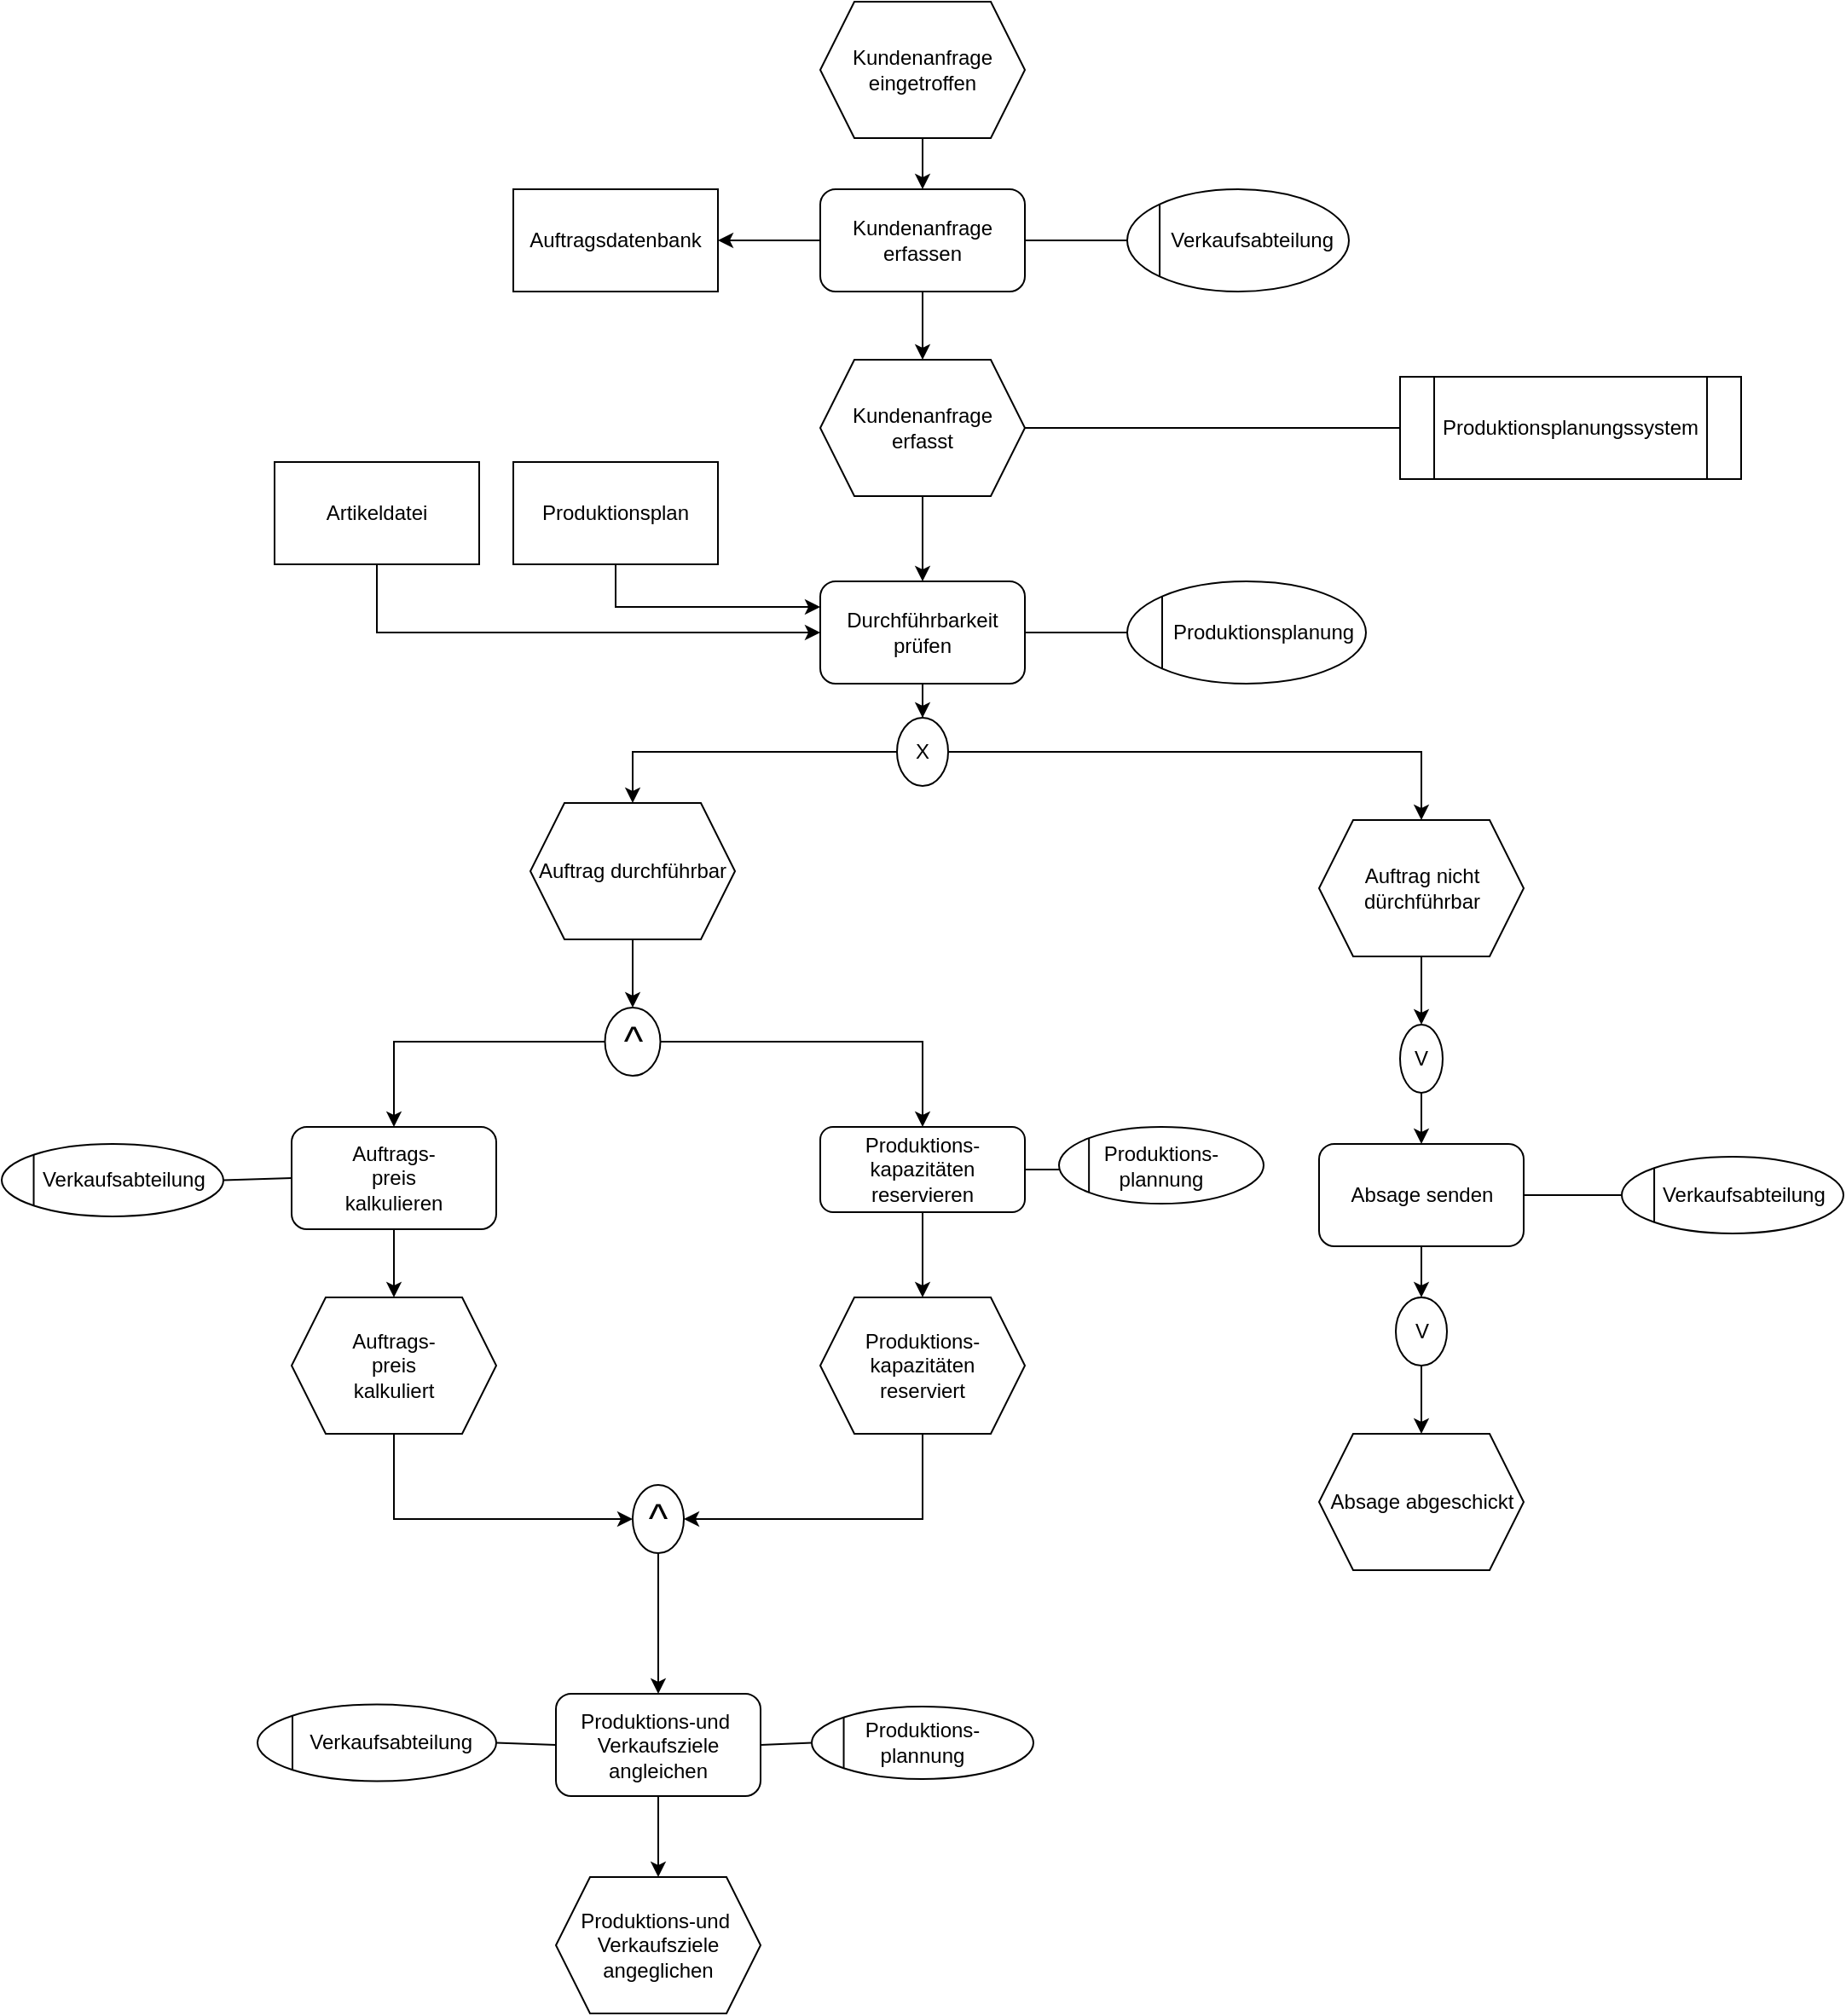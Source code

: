 <mxfile version="14.7.7" type="github"><diagram id="VJnUXhbjpdGkLwRrKh9C" name="Page-1"><mxGraphModel dx="2078" dy="524" grid="1" gridSize="10" guides="1" tooltips="1" connect="1" arrows="1" fold="1" page="1" pageScale="1" pageWidth="827" pageHeight="1169" math="0" shadow="0"><root><mxCell id="0"/><mxCell id="1" parent="0"/><mxCell id="gdb9QcLDyDwKz7civNa3-3" value="" style="edgeStyle=orthogonalEdgeStyle;rounded=0;orthogonalLoop=1;jettySize=auto;html=1;" edge="1" parent="1" source="gdb9QcLDyDwKz7civNa3-1" target="gdb9QcLDyDwKz7civNa3-2"><mxGeometry relative="1" as="geometry"/></mxCell><mxCell id="gdb9QcLDyDwKz7civNa3-1" value="Kundenanfrage eingetroffen" style="shape=hexagon;perimeter=hexagonPerimeter2;whiteSpace=wrap;html=1;fixedSize=1;" vertex="1" parent="1"><mxGeometry x="340" y="50" width="120" height="80" as="geometry"/></mxCell><mxCell id="gdb9QcLDyDwKz7civNa3-7" value="" style="edgeStyle=orthogonalEdgeStyle;rounded=0;orthogonalLoop=1;jettySize=auto;html=1;" edge="1" parent="1" source="gdb9QcLDyDwKz7civNa3-2" target="gdb9QcLDyDwKz7civNa3-6"><mxGeometry relative="1" as="geometry"/></mxCell><mxCell id="gdb9QcLDyDwKz7civNa3-46" value="" style="edgeStyle=orthogonalEdgeStyle;rounded=0;orthogonalLoop=1;jettySize=auto;html=1;" edge="1" parent="1" source="gdb9QcLDyDwKz7civNa3-2" target="gdb9QcLDyDwKz7civNa3-45"><mxGeometry relative="1" as="geometry"/></mxCell><mxCell id="gdb9QcLDyDwKz7civNa3-2" value="Kundenanfrage erfassen" style="rounded=1;whiteSpace=wrap;html=1;" vertex="1" parent="1"><mxGeometry x="340" y="160" width="120" height="60" as="geometry"/></mxCell><mxCell id="gdb9QcLDyDwKz7civNa3-42" value="" style="edgeStyle=orthogonalEdgeStyle;rounded=0;orthogonalLoop=1;jettySize=auto;html=1;entryX=0.5;entryY=0;entryDx=0;entryDy=0;" edge="1" parent="1" source="gdb9QcLDyDwKz7civNa3-6" target="gdb9QcLDyDwKz7civNa3-10"><mxGeometry relative="1" as="geometry"/></mxCell><mxCell id="gdb9QcLDyDwKz7civNa3-6" value="Kundenanfrage erfasst" style="shape=hexagon;perimeter=hexagonPerimeter2;whiteSpace=wrap;html=1;fixedSize=1;" vertex="1" parent="1"><mxGeometry x="340" y="260" width="120" height="80" as="geometry"/></mxCell><mxCell id="gdb9QcLDyDwKz7civNa3-15" value="" style="edgeStyle=orthogonalEdgeStyle;rounded=0;orthogonalLoop=1;jettySize=auto;html=1;" edge="1" parent="1" source="gdb9QcLDyDwKz7civNa3-10" target="gdb9QcLDyDwKz7civNa3-14"><mxGeometry relative="1" as="geometry"/></mxCell><mxCell id="gdb9QcLDyDwKz7civNa3-10" value="Durchführbarkeit prüfen" style="rounded=1;whiteSpace=wrap;html=1;" vertex="1" parent="1"><mxGeometry x="340" y="390" width="120" height="60" as="geometry"/></mxCell><mxCell id="gdb9QcLDyDwKz7civNa3-38" style="edgeStyle=orthogonalEdgeStyle;rounded=0;orthogonalLoop=1;jettySize=auto;html=1;entryX=0;entryY=0.25;entryDx=0;entryDy=0;exitX=0.5;exitY=1;exitDx=0;exitDy=0;" edge="1" parent="1" source="gdb9QcLDyDwKz7civNa3-11" target="gdb9QcLDyDwKz7civNa3-10"><mxGeometry relative="1" as="geometry"><mxPoint x="220" y="400" as="targetPoint"/></mxGeometry></mxCell><mxCell id="gdb9QcLDyDwKz7civNa3-11" value="Produktionsplan" style="rounded=0;whiteSpace=wrap;html=1;" vertex="1" parent="1"><mxGeometry x="160" y="320" width="120" height="60" as="geometry"/></mxCell><mxCell id="gdb9QcLDyDwKz7civNa3-39" style="edgeStyle=orthogonalEdgeStyle;rounded=0;orthogonalLoop=1;jettySize=auto;html=1;entryX=0;entryY=0.5;entryDx=0;entryDy=0;exitX=0.5;exitY=1;exitDx=0;exitDy=0;" edge="1" parent="1" source="gdb9QcLDyDwKz7civNa3-13" target="gdb9QcLDyDwKz7civNa3-10"><mxGeometry relative="1" as="geometry"><mxPoint x="80" y="410" as="targetPoint"/></mxGeometry></mxCell><mxCell id="gdb9QcLDyDwKz7civNa3-13" value="Artikeldatei" style="rounded=0;whiteSpace=wrap;html=1;" vertex="1" parent="1"><mxGeometry x="20" y="320" width="120" height="60" as="geometry"/></mxCell><mxCell id="gdb9QcLDyDwKz7civNa3-17" value="" style="edgeStyle=orthogonalEdgeStyle;rounded=0;orthogonalLoop=1;jettySize=auto;html=1;" edge="1" parent="1" source="gdb9QcLDyDwKz7civNa3-14" target="gdb9QcLDyDwKz7civNa3-16"><mxGeometry relative="1" as="geometry"/></mxCell><mxCell id="gdb9QcLDyDwKz7civNa3-20" value="" style="edgeStyle=orthogonalEdgeStyle;rounded=0;orthogonalLoop=1;jettySize=auto;html=1;entryX=0.5;entryY=0;entryDx=0;entryDy=0;" edge="1" parent="1" source="gdb9QcLDyDwKz7civNa3-14" target="gdb9QcLDyDwKz7civNa3-18"><mxGeometry relative="1" as="geometry"><mxPoint x="570" y="540" as="targetPoint"/></mxGeometry></mxCell><mxCell id="gdb9QcLDyDwKz7civNa3-14" value="X" style="ellipse;whiteSpace=wrap;html=1;rounded=1;" vertex="1" parent="1"><mxGeometry x="385" y="470" width="30" height="40" as="geometry"/></mxCell><mxCell id="gdb9QcLDyDwKz7civNa3-90" style="edgeStyle=orthogonalEdgeStyle;rounded=0;orthogonalLoop=1;jettySize=auto;html=1;entryX=0.5;entryY=0;entryDx=0;entryDy=0;" edge="1" parent="1" source="gdb9QcLDyDwKz7civNa3-16" target="gdb9QcLDyDwKz7civNa3-47"><mxGeometry relative="1" as="geometry"/></mxCell><mxCell id="gdb9QcLDyDwKz7civNa3-16" value="Auftrag durchführbar" style="shape=hexagon;perimeter=hexagonPerimeter2;whiteSpace=wrap;html=1;fixedSize=1;" vertex="1" parent="1"><mxGeometry x="170" y="520" width="120" height="80" as="geometry"/></mxCell><mxCell id="gdb9QcLDyDwKz7civNa3-22" value="" style="edgeStyle=orthogonalEdgeStyle;rounded=0;orthogonalLoop=1;jettySize=auto;html=1;" edge="1" parent="1" source="gdb9QcLDyDwKz7civNa3-18" target="gdb9QcLDyDwKz7civNa3-21"><mxGeometry relative="1" as="geometry"/></mxCell><mxCell id="gdb9QcLDyDwKz7civNa3-18" value="Auftrag nicht dürchführbar" style="shape=hexagon;perimeter=hexagonPerimeter2;whiteSpace=wrap;html=1;fixedSize=1;" vertex="1" parent="1"><mxGeometry x="632.5" y="530" width="120" height="80" as="geometry"/></mxCell><mxCell id="gdb9QcLDyDwKz7civNa3-24" value="" style="edgeStyle=orthogonalEdgeStyle;rounded=0;orthogonalLoop=1;jettySize=auto;html=1;" edge="1" parent="1" source="gdb9QcLDyDwKz7civNa3-21" target="gdb9QcLDyDwKz7civNa3-23"><mxGeometry relative="1" as="geometry"/></mxCell><mxCell id="gdb9QcLDyDwKz7civNa3-21" value="V" style="ellipse;whiteSpace=wrap;html=1;rounded=1;" vertex="1" parent="1"><mxGeometry x="680" y="650" width="25" height="40" as="geometry"/></mxCell><mxCell id="gdb9QcLDyDwKz7civNa3-26" value="" style="edgeStyle=orthogonalEdgeStyle;rounded=0;orthogonalLoop=1;jettySize=auto;html=1;" edge="1" parent="1" source="gdb9QcLDyDwKz7civNa3-23" target="gdb9QcLDyDwKz7civNa3-25"><mxGeometry relative="1" as="geometry"/></mxCell><mxCell id="gdb9QcLDyDwKz7civNa3-23" value="Absage senden " style="whiteSpace=wrap;html=1;rounded=1;" vertex="1" parent="1"><mxGeometry x="632.5" y="720" width="120" height="60" as="geometry"/></mxCell><mxCell id="gdb9QcLDyDwKz7civNa3-28" value="" style="edgeStyle=orthogonalEdgeStyle;rounded=0;orthogonalLoop=1;jettySize=auto;html=1;" edge="1" parent="1" source="gdb9QcLDyDwKz7civNa3-25" target="gdb9QcLDyDwKz7civNa3-27"><mxGeometry relative="1" as="geometry"/></mxCell><mxCell id="gdb9QcLDyDwKz7civNa3-25" value="V" style="ellipse;whiteSpace=wrap;html=1;rounded=1;" vertex="1" parent="1"><mxGeometry x="677.5" y="810" width="30" height="40" as="geometry"/></mxCell><mxCell id="gdb9QcLDyDwKz7civNa3-27" value="Absage abgeschickt" style="shape=hexagon;perimeter=hexagonPerimeter2;whiteSpace=wrap;html=1;fixedSize=1;" vertex="1" parent="1"><mxGeometry x="632.5" y="890" width="120" height="80" as="geometry"/></mxCell><mxCell id="gdb9QcLDyDwKz7civNa3-35" value="&amp;nbsp;&amp;nbsp;&amp;nbsp;&amp;nbsp;&amp;nbsp; Produktionsplanung" style="ellipse;whiteSpace=wrap;html=1;" vertex="1" parent="1"><mxGeometry x="520" y="390" width="140" height="60" as="geometry"/></mxCell><mxCell id="gdb9QcLDyDwKz7civNa3-41" value="" style="endArrow=none;html=1;exitX=1;exitY=0.5;exitDx=0;exitDy=0;entryX=0;entryY=0.5;entryDx=0;entryDy=0;" edge="1" parent="1" source="gdb9QcLDyDwKz7civNa3-10" target="gdb9QcLDyDwKz7civNa3-35"><mxGeometry width="50" height="50" relative="1" as="geometry"><mxPoint x="380" y="370" as="sourcePoint"/><mxPoint x="430" y="320" as="targetPoint"/></mxGeometry></mxCell><mxCell id="gdb9QcLDyDwKz7civNa3-43" value="&amp;nbsp;&amp;nbsp;&amp;nbsp;&amp;nbsp; Verkaufsabteilung" style="ellipse;whiteSpace=wrap;html=1;" vertex="1" parent="1"><mxGeometry x="520" y="160" width="130" height="60" as="geometry"/></mxCell><mxCell id="gdb9QcLDyDwKz7civNa3-44" value="" style="endArrow=none;html=1;exitX=1;exitY=0.5;exitDx=0;exitDy=0;entryX=0;entryY=0.5;entryDx=0;entryDy=0;" edge="1" parent="1" source="gdb9QcLDyDwKz7civNa3-2" target="gdb9QcLDyDwKz7civNa3-43"><mxGeometry width="50" height="50" relative="1" as="geometry"><mxPoint x="450" y="210" as="sourcePoint"/><mxPoint x="510" y="210" as="targetPoint"/></mxGeometry></mxCell><mxCell id="gdb9QcLDyDwKz7civNa3-45" value="Auftragsdatenbank" style="rounded=0;whiteSpace=wrap;html=1;" vertex="1" parent="1"><mxGeometry x="160" y="160" width="120" height="60" as="geometry"/></mxCell><mxCell id="gdb9QcLDyDwKz7civNa3-67" style="edgeStyle=orthogonalEdgeStyle;rounded=0;orthogonalLoop=1;jettySize=auto;html=1;entryX=0.5;entryY=0;entryDx=0;entryDy=0;" edge="1" parent="1" source="gdb9QcLDyDwKz7civNa3-47" target="gdb9QcLDyDwKz7civNa3-65"><mxGeometry relative="1" as="geometry"/></mxCell><mxCell id="gdb9QcLDyDwKz7civNa3-91" style="edgeStyle=orthogonalEdgeStyle;rounded=0;orthogonalLoop=1;jettySize=auto;html=1;exitX=1;exitY=0.5;exitDx=0;exitDy=0;entryX=0.5;entryY=0;entryDx=0;entryDy=0;" edge="1" parent="1" source="gdb9QcLDyDwKz7civNa3-47" target="gdb9QcLDyDwKz7civNa3-51"><mxGeometry relative="1" as="geometry"/></mxCell><mxCell id="gdb9QcLDyDwKz7civNa3-47" value="&lt;font style=&quot;font-size: 24px&quot;&gt;^&lt;/font&gt;" style="ellipse;whiteSpace=wrap;html=1;rounded=1;" vertex="1" parent="1"><mxGeometry x="213.75" y="640" width="32.5" height="40" as="geometry"/></mxCell><mxCell id="gdb9QcLDyDwKz7civNa3-53" value="" style="edgeStyle=orthogonalEdgeStyle;rounded=0;orthogonalLoop=1;jettySize=auto;html=1;" edge="1" parent="1" source="gdb9QcLDyDwKz7civNa3-51" target="gdb9QcLDyDwKz7civNa3-52"><mxGeometry relative="1" as="geometry"/></mxCell><mxCell id="gdb9QcLDyDwKz7civNa3-51" value="&lt;div&gt;Produktions-&lt;/div&gt;&lt;div&gt;kapazitäten reservieren&lt;br&gt;&lt;/div&gt;" style="rounded=1;whiteSpace=wrap;html=1;" vertex="1" parent="1"><mxGeometry x="340" y="710" width="120" height="50" as="geometry"/></mxCell><mxCell id="gdb9QcLDyDwKz7civNa3-88" style="edgeStyle=orthogonalEdgeStyle;rounded=0;orthogonalLoop=1;jettySize=auto;html=1;entryX=1;entryY=0.5;entryDx=0;entryDy=0;exitX=0.5;exitY=1;exitDx=0;exitDy=0;" edge="1" parent="1" source="gdb9QcLDyDwKz7civNa3-52" target="gdb9QcLDyDwKz7civNa3-54"><mxGeometry relative="1" as="geometry"/></mxCell><mxCell id="gdb9QcLDyDwKz7civNa3-52" value="&lt;div&gt;Produktions-&lt;/div&gt;&lt;div&gt;kapazitäten&lt;/div&gt;&lt;div&gt;reserviert&lt;br&gt;&lt;/div&gt;" style="shape=hexagon;perimeter=hexagonPerimeter2;whiteSpace=wrap;html=1;fixedSize=1;" vertex="1" parent="1"><mxGeometry x="340" y="810" width="120" height="80" as="geometry"/></mxCell><mxCell id="gdb9QcLDyDwKz7civNa3-58" value="" style="edgeStyle=orthogonalEdgeStyle;rounded=0;orthogonalLoop=1;jettySize=auto;html=1;" edge="1" parent="1" source="gdb9QcLDyDwKz7civNa3-54" target="gdb9QcLDyDwKz7civNa3-57"><mxGeometry relative="1" as="geometry"/></mxCell><mxCell id="gdb9QcLDyDwKz7civNa3-54" value="&lt;font style=&quot;font-size: 24px&quot;&gt;^&lt;/font&gt;" style="ellipse;whiteSpace=wrap;html=1;rounded=1;" vertex="1" parent="1"><mxGeometry x="230" y="920" width="30" height="40" as="geometry"/></mxCell><mxCell id="gdb9QcLDyDwKz7civNa3-62" value="" style="edgeStyle=orthogonalEdgeStyle;rounded=0;orthogonalLoop=1;jettySize=auto;html=1;" edge="1" parent="1" source="gdb9QcLDyDwKz7civNa3-57" target="gdb9QcLDyDwKz7civNa3-61"><mxGeometry relative="1" as="geometry"/></mxCell><mxCell id="gdb9QcLDyDwKz7civNa3-57" value="Produktions-und&amp;nbsp; Verkaufsziele angleichen" style="rounded=1;whiteSpace=wrap;html=1;" vertex="1" parent="1"><mxGeometry x="185" y="1042.5" width="120" height="60" as="geometry"/></mxCell><mxCell id="gdb9QcLDyDwKz7civNa3-59" value="&lt;div&gt;Produktions-&lt;/div&gt;&lt;div&gt;plannung&lt;br&gt;&lt;/div&gt;" style="ellipse;whiteSpace=wrap;html=1;" vertex="1" parent="1"><mxGeometry x="335" y="1050" width="130" height="42.5" as="geometry"/></mxCell><mxCell id="gdb9QcLDyDwKz7civNa3-60" value="" style="endArrow=none;html=1;exitX=1;exitY=0.5;exitDx=0;exitDy=0;entryX=0;entryY=0.5;entryDx=0;entryDy=0;" edge="1" parent="1" source="gdb9QcLDyDwKz7civNa3-57" target="gdb9QcLDyDwKz7civNa3-59"><mxGeometry width="50" height="50" relative="1" as="geometry"><mxPoint x="380" y="1010" as="sourcePoint"/><mxPoint x="430" y="960" as="targetPoint"/></mxGeometry></mxCell><mxCell id="gdb9QcLDyDwKz7civNa3-61" value="Produktions-und&amp;nbsp; Verkaufsziele angeglichen" style="shape=hexagon;perimeter=hexagonPerimeter2;whiteSpace=wrap;html=1;fixedSize=1;" vertex="1" parent="1"><mxGeometry x="185" y="1150" width="120" height="80" as="geometry"/></mxCell><mxCell id="gdb9QcLDyDwKz7civNa3-63" value="" style="endArrow=none;html=1;exitX=1;exitY=0.5;exitDx=0;exitDy=0;" edge="1" parent="1" source="gdb9QcLDyDwKz7civNa3-51"><mxGeometry width="50" height="50" relative="1" as="geometry"><mxPoint x="460" y="734.5" as="sourcePoint"/><mxPoint x="500" y="735" as="targetPoint"/></mxGeometry></mxCell><mxCell id="gdb9QcLDyDwKz7civNa3-64" value="&lt;div&gt;Produktions-&lt;/div&gt;&lt;div&gt;plannung&lt;br&gt;&lt;/div&gt;" style="ellipse;whiteSpace=wrap;html=1;" vertex="1" parent="1"><mxGeometry x="480" y="710" width="120" height="45" as="geometry"/></mxCell><mxCell id="gdb9QcLDyDwKz7civNa3-68" style="edgeStyle=orthogonalEdgeStyle;rounded=0;orthogonalLoop=1;jettySize=auto;html=1;entryX=0.5;entryY=0;entryDx=0;entryDy=0;" edge="1" parent="1" source="gdb9QcLDyDwKz7civNa3-65" target="gdb9QcLDyDwKz7civNa3-66"><mxGeometry relative="1" as="geometry"/></mxCell><mxCell id="gdb9QcLDyDwKz7civNa3-65" value="&lt;div&gt;Auftrags-&lt;/div&gt;&lt;div&gt;preis&lt;/div&gt;&lt;div&gt;kalkulieren&lt;br&gt;&lt;/div&gt;" style="rounded=1;whiteSpace=wrap;html=1;" vertex="1" parent="1"><mxGeometry x="30" y="710" width="120" height="60" as="geometry"/></mxCell><mxCell id="gdb9QcLDyDwKz7civNa3-69" style="edgeStyle=orthogonalEdgeStyle;rounded=0;orthogonalLoop=1;jettySize=auto;html=1;entryX=0;entryY=0.5;entryDx=0;entryDy=0;exitX=0.5;exitY=1;exitDx=0;exitDy=0;" edge="1" parent="1" source="gdb9QcLDyDwKz7civNa3-66" target="gdb9QcLDyDwKz7civNa3-54"><mxGeometry relative="1" as="geometry"/></mxCell><mxCell id="gdb9QcLDyDwKz7civNa3-66" value="&lt;div&gt;Auftrags-&lt;/div&gt;&lt;div&gt;preis&lt;/div&gt;&lt;div&gt;kalkuliert&lt;br&gt;&lt;/div&gt;" style="shape=hexagon;perimeter=hexagonPerimeter2;whiteSpace=wrap;html=1;fixedSize=1;" vertex="1" parent="1"><mxGeometry x="30" y="810" width="120" height="80" as="geometry"/></mxCell><mxCell id="gdb9QcLDyDwKz7civNa3-70" value="" style="endArrow=none;html=1;exitX=1;exitY=0.5;exitDx=0;exitDy=0;entryX=0;entryY=0.5;entryDx=0;entryDy=0;" edge="1" parent="1" source="gdb9QcLDyDwKz7civNa3-23" target="gdb9QcLDyDwKz7civNa3-71"><mxGeometry width="50" height="50" relative="1" as="geometry"><mxPoint x="770" y="749.5" as="sourcePoint"/><mxPoint x="820" y="749.5" as="targetPoint"/></mxGeometry></mxCell><mxCell id="gdb9QcLDyDwKz7civNa3-71" value="&amp;nbsp;&amp;nbsp;&amp;nbsp; Verkaufsabteilung" style="ellipse;whiteSpace=wrap;html=1;" vertex="1" parent="1"><mxGeometry x="810" y="727.5" width="130" height="45" as="geometry"/></mxCell><mxCell id="gdb9QcLDyDwKz7civNa3-72" value="" style="endArrow=none;html=1;exitX=0;exitY=1;exitDx=0;exitDy=0;entryX=0;entryY=0;entryDx=0;entryDy=0;" edge="1" parent="1" source="gdb9QcLDyDwKz7civNa3-59" target="gdb9QcLDyDwKz7civNa3-59"><mxGeometry width="50" height="50" relative="1" as="geometry"><mxPoint x="540" y="950" as="sourcePoint"/><mxPoint x="590" y="900" as="targetPoint"/></mxGeometry></mxCell><mxCell id="gdb9QcLDyDwKz7civNa3-75" value="" style="endArrow=none;html=1;entryX=0;entryY=0;entryDx=0;entryDy=0;exitX=0;exitY=1;exitDx=0;exitDy=0;" edge="1" parent="1" source="gdb9QcLDyDwKz7civNa3-64" target="gdb9QcLDyDwKz7civNa3-64"><mxGeometry width="50" height="50" relative="1" as="geometry"><mxPoint x="540" y="950" as="sourcePoint"/><mxPoint x="590" y="900" as="targetPoint"/></mxGeometry></mxCell><mxCell id="gdb9QcLDyDwKz7civNa3-76" value="" style="endArrow=none;html=1;entryX=0;entryY=0;entryDx=0;entryDy=0;exitX=0;exitY=1;exitDx=0;exitDy=0;" edge="1" parent="1" source="gdb9QcLDyDwKz7civNa3-71" target="gdb9QcLDyDwKz7civNa3-71"><mxGeometry width="50" height="50" relative="1" as="geometry"><mxPoint x="540" y="800" as="sourcePoint"/><mxPoint x="590" y="750" as="targetPoint"/></mxGeometry></mxCell><mxCell id="gdb9QcLDyDwKz7civNa3-78" value="" style="endArrow=none;html=1;exitX=0;exitY=1;exitDx=0;exitDy=0;entryX=0;entryY=0;entryDx=0;entryDy=0;" edge="1" parent="1" source="gdb9QcLDyDwKz7civNa3-43" target="gdb9QcLDyDwKz7civNa3-43"><mxGeometry width="50" height="50" relative="1" as="geometry"><mxPoint x="510" y="350" as="sourcePoint"/><mxPoint x="540" y="170" as="targetPoint"/></mxGeometry></mxCell><mxCell id="gdb9QcLDyDwKz7civNa3-79" value="" style="endArrow=none;html=1;exitX=0;exitY=0;exitDx=0;exitDy=0;entryX=0;entryY=1;entryDx=0;entryDy=0;" edge="1" parent="1" source="gdb9QcLDyDwKz7civNa3-35" target="gdb9QcLDyDwKz7civNa3-35"><mxGeometry width="50" height="50" relative="1" as="geometry"><mxPoint x="510" y="350" as="sourcePoint"/><mxPoint x="560" y="300" as="targetPoint"/></mxGeometry></mxCell><mxCell id="gdb9QcLDyDwKz7civNa3-80" value="Produktionsplanungssystem" style="shape=process;whiteSpace=wrap;html=1;backgroundOutline=1;" vertex="1" parent="1"><mxGeometry x="680" y="270" width="200" height="60" as="geometry"/></mxCell><mxCell id="gdb9QcLDyDwKz7civNa3-81" value="" style="endArrow=none;html=1;exitX=1;exitY=0.5;exitDx=0;exitDy=0;entryX=0;entryY=0.5;entryDx=0;entryDy=0;" edge="1" parent="1" source="gdb9QcLDyDwKz7civNa3-6" target="gdb9QcLDyDwKz7civNa3-80"><mxGeometry width="50" height="50" relative="1" as="geometry"><mxPoint x="580" y="380" as="sourcePoint"/><mxPoint x="630" y="330" as="targetPoint"/></mxGeometry></mxCell><mxCell id="gdb9QcLDyDwKz7civNa3-82" value="&amp;nbsp;&amp;nbsp;&amp;nbsp; Verkaufsabteilung" style="ellipse;whiteSpace=wrap;html=1;" vertex="1" parent="1"><mxGeometry x="-140" y="720" width="130" height="42.5" as="geometry"/></mxCell><mxCell id="gdb9QcLDyDwKz7civNa3-83" value="" style="endArrow=none;html=1;exitX=1;exitY=0.5;exitDx=0;exitDy=0;entryX=0;entryY=0.5;entryDx=0;entryDy=0;" edge="1" parent="1" source="gdb9QcLDyDwKz7civNa3-82" target="gdb9QcLDyDwKz7civNa3-65"><mxGeometry width="50" height="50" relative="1" as="geometry"><mxPoint x="470" y="1010" as="sourcePoint"/><mxPoint x="500.0" y="1010" as="targetPoint"/><Array as="points"/></mxGeometry></mxCell><mxCell id="gdb9QcLDyDwKz7civNa3-84" value="" style="endArrow=none;html=1;entryX=0;entryY=0;entryDx=0;entryDy=0;exitX=0;exitY=1;exitDx=0;exitDy=0;" edge="1" parent="1" source="gdb9QcLDyDwKz7civNa3-82" target="gdb9QcLDyDwKz7civNa3-82"><mxGeometry width="50" height="50" relative="1" as="geometry"><mxPoint x="506.46" y="757.981" as="sourcePoint"/><mxPoint x="506.46" y="727.019" as="targetPoint"/></mxGeometry></mxCell><mxCell id="gdb9QcLDyDwKz7civNa3-85" value="&amp;nbsp;&amp;nbsp;&amp;nbsp;&amp;nbsp; Verkaufsabteilung" style="ellipse;whiteSpace=wrap;html=1;" vertex="1" parent="1"><mxGeometry x="10" y="1048.75" width="140" height="45" as="geometry"/></mxCell><mxCell id="gdb9QcLDyDwKz7civNa3-86" value="" style="endArrow=none;html=1;exitX=1;exitY=0.5;exitDx=0;exitDy=0;entryX=0;entryY=0.5;entryDx=0;entryDy=0;" edge="1" parent="1" source="gdb9QcLDyDwKz7civNa3-85" target="gdb9QcLDyDwKz7civNa3-57"><mxGeometry width="50" height="50" relative="1" as="geometry"><mxPoint x="4.547e-12" y="751.25" as="sourcePoint"/><mxPoint x="40" y="750" as="targetPoint"/><Array as="points"/></mxGeometry></mxCell><mxCell id="gdb9QcLDyDwKz7civNa3-87" value="" style="endArrow=none;html=1;entryX=0;entryY=0;entryDx=0;entryDy=0;exitX=0;exitY=1;exitDx=0;exitDy=0;" edge="1" parent="1" source="gdb9QcLDyDwKz7civNa3-85" target="gdb9QcLDyDwKz7civNa3-85"><mxGeometry width="50" height="50" relative="1" as="geometry"><mxPoint x="-111.987" y="765.933" as="sourcePoint"/><mxPoint x="-111.987" y="736.567" as="targetPoint"/></mxGeometry></mxCell></root></mxGraphModel></diagram></mxfile>
